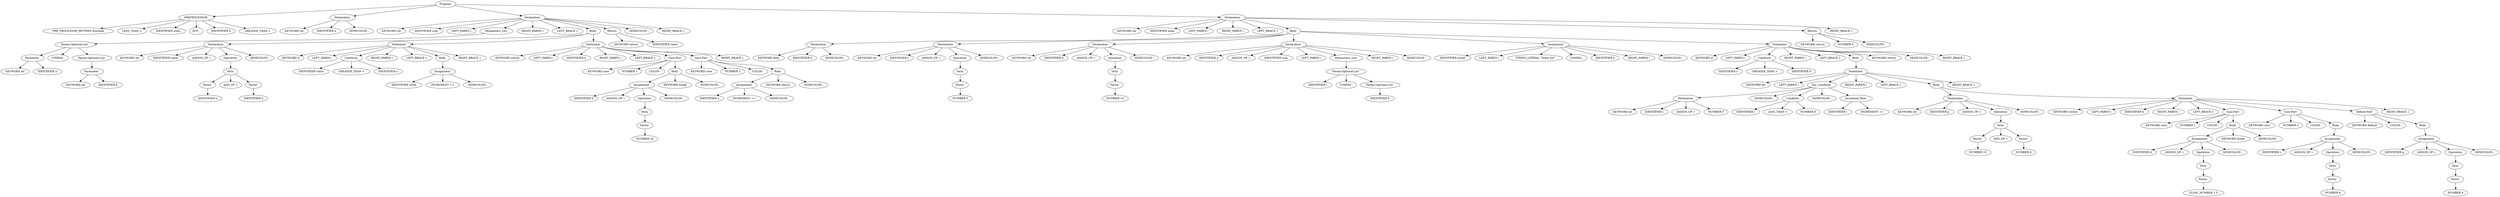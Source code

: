 digraph ParseTree {
  1484056750 [label="Program "];
  2057610830 [label="PREPROCESSOR "];
  632755654 [label="PRE_PROCESSOR_PATTERN #include"];
  2057610830 -> 632755654;
  1293104349 [label="LESS_THAN <"];
  2057610830 -> 1293104349;
  844993609 [label="IDENTIFIER stdio"];
  2057610830 -> 844993609;
  1838469786 [label="DOT ."];
  2057610830 -> 1838469786;
  1880155083 [label="IDENTIFIER h"];
  2057610830 -> 1880155083;
  611423432 [label="GREATER_THAN >"];
  2057610830 -> 611423432;
  1484056750 -> 2057610830;
  2052109267 [label="Declaration "];
  832286209 [label="KEYWORD int"];
  2052109267 -> 832286209;
  1189223746 [label="IDENTIFIER a"];
  2052109267 -> 1189223746;
  1855788674 [label="SEMICOLON ;"];
  2052109267 -> 1855788674;
  1484056750 -> 2052109267;
  288157353 [label="Declaration "];
  2100015403 [label="KEYWORD int"];
  288157353 -> 2100015403;
  729136065 [label="IDENTIFIER sum"];
  288157353 -> 729136065;
  760910123 [label="LEFT_PAREN ("];
  288157353 -> 760910123;
  1542810511 [label="Parameters_List "];
  2071411507 [label="Param-Optional-List "];
  2103065647 [label="Parameter "];
  74459494 [label="KEYWORD int"];
  2103065647 -> 74459494;
  1957266292 [label="IDENTIFIER a"];
  2103065647 -> 1957266292;
  2071411507 -> 2103065647;
  910528625 [label="COMMA ,"];
  2071411507 -> 910528625;
  441612754 [label="Param-Optional-List "];
  527194343 [label="Parameter "];
  661047901 [label="KEYWORD int"];
  527194343 -> 661047901;
  1027211480 [label="IDENTIFIER b"];
  527194343 -> 1027211480;
  441612754 -> 527194343;
  2071411507 -> 441612754;
  1542810511 -> 2071411507;
  288157353 -> 1542810511;
  875524676 [label="RIGHT_PAREN )"];
  288157353 -> 875524676;
  1241100102 [label="LEFT_BRACE {"];
  288157353 -> 1241100102;
  1482465286 [label="Body "];
  898455317 [label="Declaration "];
  2063576754 [label="KEYWORD int"];
  898455317 -> 2063576754;
  2121841972 [label="IDENTIFIER value"];
  898455317 -> 2121841972;
  1134132845 [label="ASSIGN_OP ="];
  898455317 -> 1134132845;
  477342964 [label="Operation "];
  461249526 [label="Term "];
  542409904 [label="Factor "];
  674692289 [label="IDENTIFIER a"];
  542409904 -> 674692289;
  461249526 -> 542409904;
  698605887 [label="ADD_OP +"];
  461249526 -> 698605887;
  1114242646 [label="Factor "];
  1184666543 [label="IDENTIFIER b"];
  1114242646 -> 1184666543;
  461249526 -> 1114242646;
  477342964 -> 461249526;
  898455317 -> 477342964;
  1507049289 [label="SEMICOLON ;"];
  898455317 -> 1507049289;
  1482465286 -> 898455317;
  1875842901 [label="Statement "];
  1658441652 [label="KEYWORD if"];
  1875842901 -> 1658441652;
  1081751979 [label="LEFT_PAREN ("];
  1875842901 -> 1081751979;
  68677402 [label="Condition "];
  326444402 [label="IDENTIFIER value"];
  68677402 -> 326444402;
  1073605831 [label="GREATER_THAN >"];
  68677402 -> 1073605831;
  786120178 [label="IDENTIFIER a"];
  68677402 -> 786120178;
  1875842901 -> 68677402;
  353335308 [label="RIGHT_PAREN )"];
  1875842901 -> 353335308;
  803967338 [label="LEFT_BRACE {"];
  1875842901 -> 803967338;
  2141244292 [label="Body "];
  149118255 [label="Assignment "];
  1715637031 [label="IDENTIFIER value"];
  149118255 -> 1715637031;
  366028356 [label="INCREMENT ++"];
  149118255 -> 366028356;
  1817453457 [label="SEMICOLON ;"];
  149118255 -> 1817453457;
  2141244292 -> 149118255;
  1875842901 -> 2141244292;
  2118914321 [label="RIGHT_BRACE }"];
  1875842901 -> 2118914321;
  1482465286 -> 1875842901;
  203793996 [label="Statement "];
  282743434 [label="KEYWORD switch"];
  203793996 -> 282743434;
  1574937515 [label="LEFT_PAREN ("];
  203793996 -> 1574937515;
  1132848536 [label="IDENTIFIER a"];
  203793996 -> 1132848536;
  1647524962 [label="RIGHT_PAREN )"];
  203793996 -> 1647524962;
  541027500 [label="LEFT_BRACE {"];
  203793996 -> 541027500;
  14500347 [label="Case-Part "];
  1813568861 [label="KEYWORD case"];
  14500347 -> 1813568861;
  397622416 [label="NUMBER 1"];
  14500347 -> 397622416;
  1286764742 [label="COLON :"];
  14500347 -> 1286764742;
  638200370 [label="Body "];
  215153051 [label="Assignment "];
  42664749 [label="IDENTIFIER b"];
  215153051 -> 42664749;
  1570779122 [label="ASSIGN_OP ="];
  215153051 -> 1570779122;
  705484238 [label="Operation "];
  822734645 [label="Term "];
  1799426130 [label="Factor "];
  927100279 [label="NUMBER 10"];
  1799426130 -> 927100279;
  822734645 -> 1799426130;
  705484238 -> 822734645;
  215153051 -> 705484238;
  2074897652 [label="SEMICOLON ;"];
  215153051 -> 2074897652;
  638200370 -> 215153051;
  94524659 [label="KEYWORD break"];
  638200370 -> 94524659;
  1719801749 [label="SEMICOLON ;"];
  638200370 -> 1719801749;
  14500347 -> 638200370;
  203793996 -> 14500347;
  1116731367 [label="Case-Part "];
  1516038286 [label="KEYWORD case"];
  1116731367 -> 1516038286;
  1296972538 [label="NUMBER 2"];
  1116731367 -> 1296972538;
  998679161 [label="COLON :"];
  1116731367 -> 998679161;
  101407265 [label="Body "];
  992922358 [label="Assignment "];
  118206083 [label="IDENTIFIER a"];
  992922358 -> 118206083;
  160452977 [label="INCREMENT ++"];
  992922358 -> 160452977;
  1435949104 [label="SEMICOLON ;"];
  992922358 -> 1435949104;
  101407265 -> 992922358;
  404930830 [label="KEYWORD return"];
  101407265 -> 404930830;
  1107757887 [label="SEMICOLON ;"];
  101407265 -> 1107757887;
  1116731367 -> 101407265;
  203793996 -> 1116731367;
  1234682327 [label="RIGHT_BRACE }"];
  203793996 -> 1234682327;
  1482465286 -> 203793996;
  288157353 -> 1482465286;
  715380621 [label="Return "];
  612850022 [label="KEYWORD return"];
  715380621 -> 612850022;
  1587798074 [label="IDENTIFIER value"];
  715380621 -> 1587798074;
  288157353 -> 715380621;
  692919104 [label="SEMICOLON ;"];
  288157353 -> 692919104;
  501657179 [label="RIGHT_BRACE }"];
  288157353 -> 501657179;
  1484056750 -> 288157353;
  53774568 [label="Declaration "];
  1113000580 [label="KEYWORD int"];
  53774568 -> 1113000580;
  50433685 [label="IDENTIFIER main"];
  53774568 -> 50433685;
  733838552 [label="LEFT_PAREN ("];
  53774568 -> 733838552;
  216650383 [label="RIGHT_PAREN )"];
  53774568 -> 216650383;
  1980820156 [label="LEFT_BRACE {"];
  53774568 -> 1980820156;
  2045425613 [label="Body "];
  972115860 [label="Declaration "];
  2068746127 [label="KEYWORD float"];
  972115860 -> 2068746127;
  184209232 [label="IDENTIFIER d"];
  972115860 -> 184209232;
  637687069 [label="SEMICOLON ;"];
  972115860 -> 637687069;
  2045425613 -> 972115860;
  364655526 [label="Declaration "];
  444724329 [label="KEYWORD int"];
  364655526 -> 444724329;
  1180514342 [label="IDENTIFIER c"];
  364655526 -> 1180514342;
  1925392205 [label="ASSIGN_OP ="];
  364655526 -> 1925392205;
  102108080 [label="Operation "];
  320964007 [label="Term "];
  1007813613 [label="Factor "];
  1468052077 [label="NUMBER 5"];
  1007813613 -> 1468052077;
  320964007 -> 1007813613;
  102108080 -> 320964007;
  364655526 -> 102108080;
  1644001446 [label="SEMICOLON ;"];
  364655526 -> 1644001446;
  2045425613 -> 364655526;
  2121188739 [label="Declaration "];
  1389345992 [label="KEYWORD int"];
  2121188739 -> 1389345992;
  9338662 [label="IDENTIFIER b"];
  2121188739 -> 9338662;
  171708377 [label="ASSIGN_OP ="];
  2121188739 -> 171708377;
  49709504 [label="Operation "];
  770725034 [label="Term "];
  1593076093 [label="Factor "];
  886892477 [label="NUMBER 10"];
  1593076093 -> 886892477;
  770725034 -> 1593076093;
  49709504 -> 770725034;
  2121188739 -> 49709504;
  43161703 [label="SEMICOLON ;"];
  2121188739 -> 43161703;
  2045425613 -> 2121188739;
  761846171 [label="Declaration "];
  1344987850 [label="KEYWORD int"];
  761846171 -> 1344987850;
  51910269 [label="IDENTIFIER a"];
  761846171 -> 51910269;
  358606809 [label="ASSIGN_OP ="];
  761846171 -> 358606809;
  2123383016 [label="IDENTIFIER sum"];
  761846171 -> 2123383016;
  2032910658 [label="LEFT_PAREN ("];
  761846171 -> 2032910658;
  977505252 [label="Parameters_List "];
  1355334234 [label="Param-Optional-List "];
  748900267 [label="IDENTIFIER c"];
  1355334234 -> 748900267;
  187021996 [label="COMMA ,"];
  1355334234 -> 187021996;
  757013639 [label="Param-Optional-List "];
  995344748 [label="IDENTIFIER b"];
  757013639 -> 995344748;
  1355334234 -> 757013639;
  977505252 -> 1355334234;
  761846171 -> 977505252;
  230363066 [label="RIGHT_PAREN )"];
  761846171 -> 230363066;
  736961659 [label="SEMICOLON ;"];
  761846171 -> 736961659;
  2045425613 -> 761846171;
  2118381221 [label="Assignment "];
  1539180704 [label="IDENTIFIER printf"];
  2118381221 -> 1539180704;
  246225586 [label="LEFT_PAREN ("];
  2118381221 -> 246225586;
  1285634528 [label="STRING_LITERAL \"Yehia %d\""];
  2118381221 -> 1285634528;
  762757143 [label="COMMA ,"];
  2118381221 -> 762757143;
  103163409 [label="IDENTIFIER a"];
  2118381221 -> 103163409;
  1622725869 [label="RIGHT_PAREN )"];
  2118381221 -> 1622725869;
  630431523 [label="SEMICOLON ;"];
  2118381221 -> 630431523;
  2045425613 -> 2118381221;
  1056867838 [label="Statement "];
  165620382 [label="KEYWORD if"];
  1056867838 -> 165620382;
  803641588 [label="LEFT_PAREN ("];
  1056867838 -> 803641588;
  380985516 [label="Condition "];
  1546573553 [label="IDENTIFIER c"];
  380985516 -> 1546573553;
  752196656 [label="GREATER_THAN >"];
  380985516 -> 752196656;
  930058342 [label="IDENTIFIER b"];
  380985516 -> 930058342;
  1056867838 -> 380985516;
  182593063 [label="RIGHT_PAREN )"];
  1056867838 -> 182593063;
  550625492 [label="LEFT_BRACE {"];
  1056867838 -> 550625492;
  551935202 [label="Body "];
  1799521336 [label="Statement "];
  1888113769 [label="KEYWORD for"];
  1799521336 -> 1888113769;
  1601363436 [label="LEFT_PAREN ("];
  1799521336 -> 1601363436;
  1375602732 [label="For_Condition "];
  778184047 [label="Declaration "];
  216597974 [label="KEYWORD int"];
  778184047 -> 216597974;
  1161634842 [label="IDENTIFIER i"];
  778184047 -> 1161634842;
  1680079865 [label="ASSIGN_OP ="];
  778184047 -> 1680079865;
  1540748111 [label="NUMBER 0"];
  778184047 -> 1540748111;
  1375602732 -> 778184047;
  525765206 [label="SEMICOLON ;"];
  1375602732 -> 525765206;
  870801490 [label="Condition "];
  1222687204 [label="IDENTIFIER i"];
  870801490 -> 1222687204;
  1012626492 [label="LESS_THAN <"];
  870801490 -> 1012626492;
  401890779 [label="NUMBER 9"];
  870801490 -> 401890779;
  1375602732 -> 870801490;
  530139783 [label="SEMICOLON ;"];
  1375602732 -> 530139783;
  1392242441 [label="Increment_Rule "];
  895917054 [label="IDENTIFIER i"];
  1392242441 -> 895917054;
  13177356 [label="INCREMENT ++"];
  1392242441 -> 13177356;
  1375602732 -> 1392242441;
  1799521336 -> 1375602732;
  1431416288 [label="RIGHT_PAREN )"];
  1799521336 -> 1431416288;
  1491043300 [label="LEFT_BRACE {"];
  1799521336 -> 1491043300;
  1508334186 [label="Body "];
  301361704 [label="Declaration "];
  1225845595 [label="KEYWORD int"];
  301361704 -> 1225845595;
  1836351806 [label="IDENTIFIER g"];
  301361704 -> 1836351806;
  245605104 [label="ASSIGN_OP ="];
  301361704 -> 245605104;
  740699686 [label="Operation "];
  1654805194 [label="Term "];
  731267793 [label="Factor "];
  942784881 [label="NUMBER 10"];
  731267793 -> 942784881;
  1654805194 -> 731267793;
  628858703 [label="ADD_OP +"];
  1654805194 -> 628858703;
  1438629160 [label="Factor "];
  1277623684 [label="NUMBER 9"];
  1438629160 -> 1277623684;
  1654805194 -> 1438629160;
  740699686 -> 1654805194;
  301361704 -> 740699686;
  2049607480 [label="SEMICOLON ;"];
  301361704 -> 2049607480;
  1508334186 -> 301361704;
  64155349 [label="Statement "];
  724321658 [label="KEYWORD switch"];
  64155349 -> 724321658;
  1352484678 [label="LEFT_PAREN ("];
  64155349 -> 1352484678;
  2124417322 [label="IDENTIFIER b"];
  64155349 -> 2124417322;
  1787884653 [label="RIGHT_PAREN )"];
  64155349 -> 1787884653;
  593390544 [label="LEFT_BRACE {"];
  64155349 -> 593390544;
  432254858 [label="Case-Part "];
  1741950145 [label="KEYWORD case"];
  432254858 -> 1741950145;
  168472522 [label="NUMBER 1"];
  432254858 -> 168472522;
  1515869616 [label="COLON :"];
  432254858 -> 1515869616;
  1583419022 [label="Body "];
  420787079 [label="Assignment "];
  1186933648 [label="IDENTIFIER d"];
  420787079 -> 1186933648;
  1312817442 [label="ASSIGN_OP ="];
  420787079 -> 1312817442;
  402875162 [label="Operation "];
  615998230 [label="Term "];
  468398011 [label="Factor "];
  1441555701 [label="FLOAT_NUMBER 1.5"];
  468398011 -> 1441555701;
  615998230 -> 468398011;
  402875162 -> 615998230;
  420787079 -> 402875162;
  1458886369 [label="SEMICOLON ;"];
  420787079 -> 1458886369;
  1583419022 -> 420787079;
  1237627130 [label="KEYWORD break"];
  1583419022 -> 1237627130;
  194041998 [label="SEMICOLON ;"];
  1583419022 -> 194041998;
  432254858 -> 1583419022;
  64155349 -> 432254858;
  1038995141 [label="Case-Part "];
  1306416199 [label="KEYWORD case"];
  1038995141 -> 1306416199;
  569474662 [label="NUMBER 2"];
  1038995141 -> 569474662;
  749241982 [label="COLON :"];
  1038995141 -> 749241982;
  2137063112 [label="Body "];
  1084481807 [label="Assignment "];
  1779152179 [label="IDENTIFIER c"];
  1084481807 -> 1779152179;
  49829242 [label="ASSIGN_OP ="];
  1084481807 -> 49829242;
  2048294227 [label="Operation "];
  627196039 [label="Term "];
  318233397 [label="Factor "];
  1382293396 [label="NUMBER 6"];
  318233397 -> 1382293396;
  627196039 -> 318233397;
  2048294227 -> 627196039;
  1084481807 -> 2048294227;
  458296430 [label="SEMICOLON ;"];
  1084481807 -> 458296430;
  2137063112 -> 1084481807;
  1038995141 -> 2137063112;
  64155349 -> 1038995141;
  746586619 [label="Default-Part "];
  8542509 [label="KEYWORD default"];
  746586619 -> 8542509;
  1919450646 [label="COLON :"];
  746586619 -> 1919450646;
  1632190025 [label="Body "];
  1307206722 [label="Assignment "];
  1605572579 [label="IDENTIFIER g"];
  1307206722 -> 1605572579;
  1847216845 [label="ASSIGN_OP ="];
  1307206722 -> 1847216845;
  1183418929 [label="Operation "];
  1482637014 [label="Term "];
  529806897 [label="Factor "];
  593775404 [label="NUMBER 4"];
  529806897 -> 593775404;
  1482637014 -> 529806897;
  1183418929 -> 1482637014;
  1307206722 -> 1183418929;
  699831667 [label="SEMICOLON ;"];
  1307206722 -> 699831667;
  1632190025 -> 1307206722;
  746586619 -> 1632190025;
  64155349 -> 746586619;
  146716445 [label="RIGHT_BRACE }"];
  64155349 -> 146716445;
  1508334186 -> 64155349;
  1799521336 -> 1508334186;
  916798853 [label="RIGHT_BRACE }"];
  1799521336 -> 916798853;
  551935202 -> 1799521336;
  1056867838 -> 551935202;
  932789590 [label="KEYWORD return"];
  1056867838 -> 932789590;
  706296795 [label="SEMICOLON ;"];
  1056867838 -> 706296795;
  1466066906 [label="RIGHT_BRACE }"];
  1056867838 -> 1466066906;
  2045425613 -> 1056867838;
  53774568 -> 2045425613;
  1219768742 [label="Return "];
  918148715 [label="KEYWORD return"];
  1219768742 -> 918148715;
  1436411012 [label="NUMBER 0"];
  1219768742 -> 1436411012;
  293930330 [label="SEMICOLON ;"];
  1219768742 -> 293930330;
  53774568 -> 1219768742;
  2027241421 [label="RIGHT_BRACE }"];
  53774568 -> 2027241421;
  1484056750 -> 53774568;
}